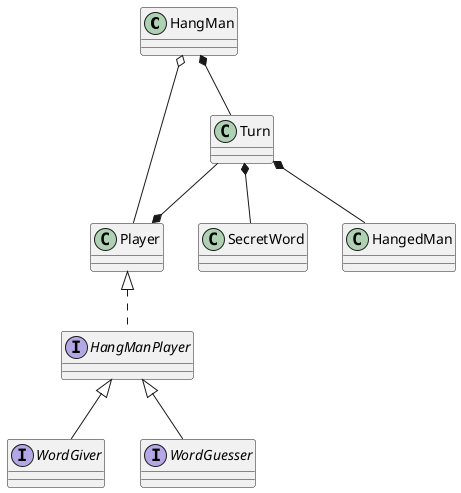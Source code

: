 @startuml

class HangMan
class Player
class SecretWord
class Turn
class HangedMan

interface WordGiver
interface WordGuesser
interface HangManPlayer

HangMan o-- Player
HangMan *--Turn
Turn*-- SecretWord
Turn*-- HangedMan

Player <|..HangManPlayer
HangManPlayer<|-- WordGuesser
HangManPlayer<|-- WordGiver
Turn --* Player

@enduml
